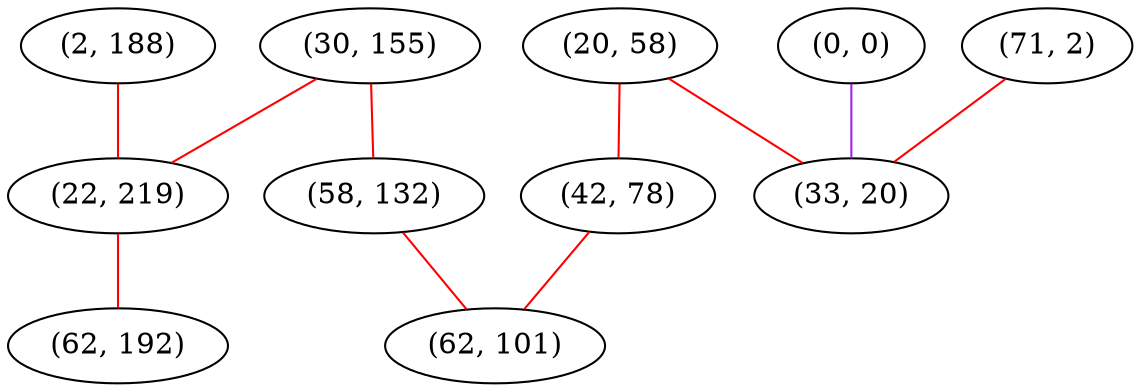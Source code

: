 graph "" {
"(30, 155)";
"(20, 58)";
"(0, 0)";
"(2, 188)";
"(22, 219)";
"(42, 78)";
"(58, 132)";
"(62, 101)";
"(71, 2)";
"(33, 20)";
"(62, 192)";
"(30, 155)" -- "(22, 219)"  [color=red, key=0, weight=1];
"(30, 155)" -- "(58, 132)"  [color=red, key=0, weight=1];
"(20, 58)" -- "(42, 78)"  [color=red, key=0, weight=1];
"(20, 58)" -- "(33, 20)"  [color=red, key=0, weight=1];
"(0, 0)" -- "(33, 20)"  [color=purple, key=0, weight=4];
"(2, 188)" -- "(22, 219)"  [color=red, key=0, weight=1];
"(22, 219)" -- "(62, 192)"  [color=red, key=0, weight=1];
"(42, 78)" -- "(62, 101)"  [color=red, key=0, weight=1];
"(58, 132)" -- "(62, 101)"  [color=red, key=0, weight=1];
"(71, 2)" -- "(33, 20)"  [color=red, key=0, weight=1];
}
